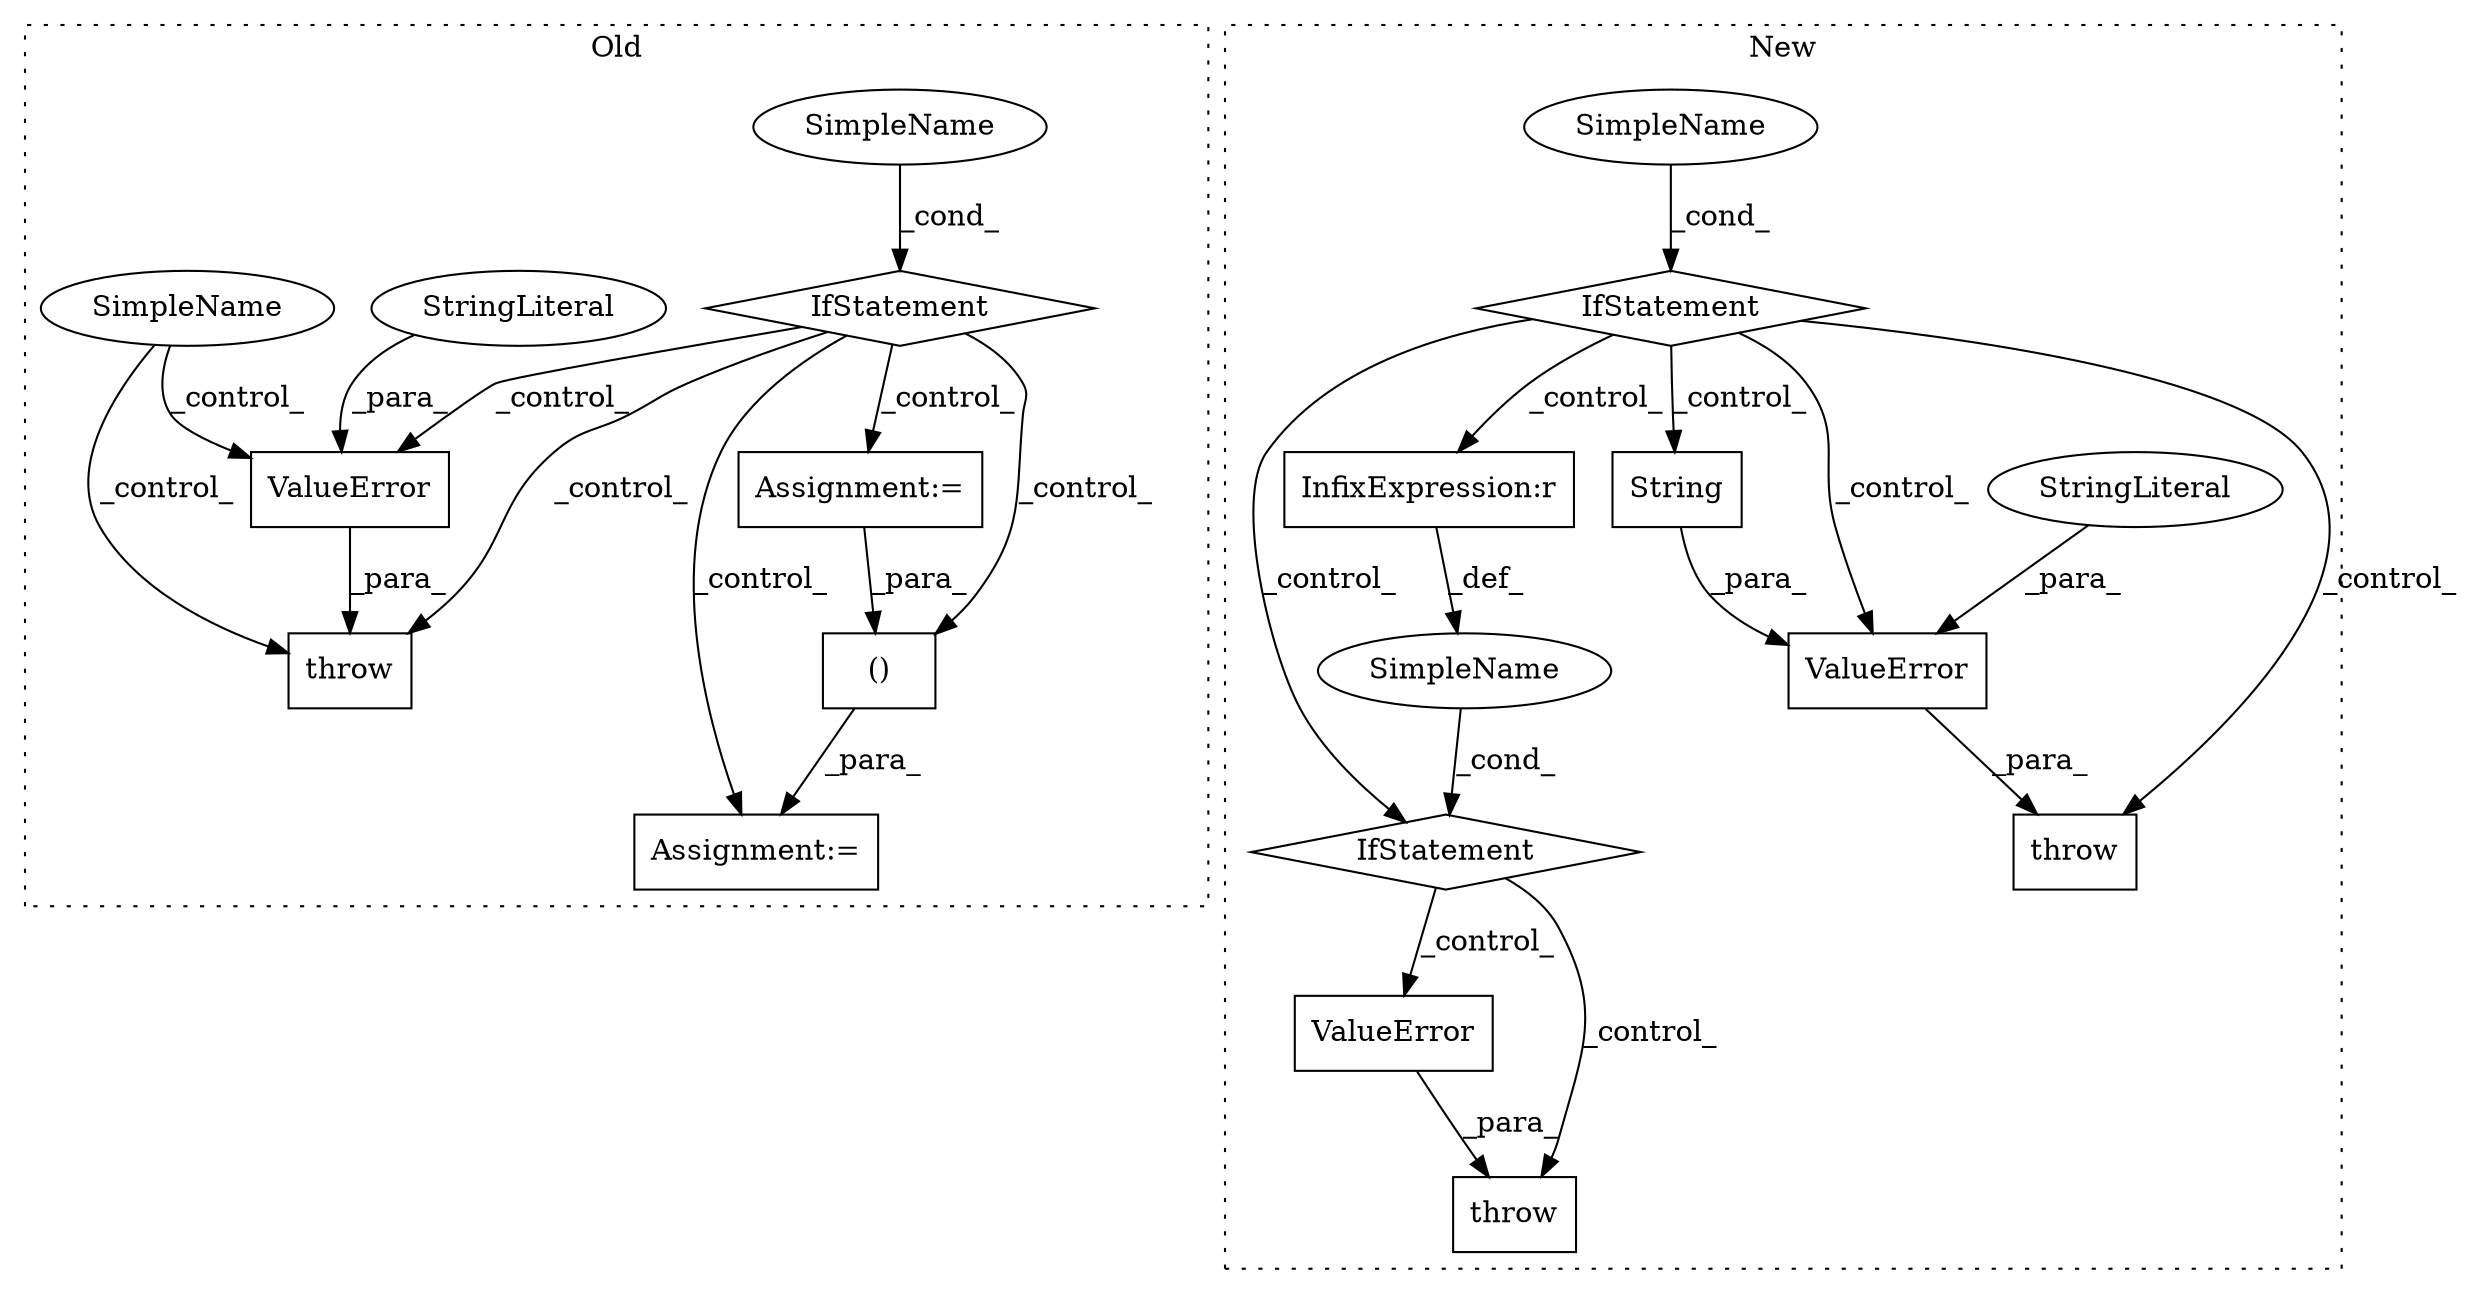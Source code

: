 digraph G {
subgraph cluster0 {
1 [label="throw" a="53" s="8033" l="6" shape="box"];
4 [label="ValueError" a="32" s="8039,8089" l="11,1" shape="box"];
5 [label="SimpleName" a="42" s="" l="" shape="ellipse"];
6 [label="IfStatement" a="25" s="7616,7656" l="4,2" shape="diamond"];
9 [label="Assignment:=" a="7" s="7711" l="8" shape="box"];
10 [label="StringLiteral" a="45" s="8050" l="22" shape="ellipse"];
14 [label="()" a="106" s="7719" l="85" shape="box"];
19 [label="SimpleName" a="42" s="" l="" shape="ellipse"];
20 [label="Assignment:=" a="7" s="7676" l="1" shape="box"];
label = "Old";
style="dotted";
}
subgraph cluster1 {
2 [label="ValueError" a="32" s="13849,13951" l="11,1" shape="box"];
3 [label="throw" a="53" s="13843" l="6" shape="box"];
7 [label="SimpleName" a="42" s="" l="" shape="ellipse"];
8 [label="IfStatement" a="25" s="13529,13553" l="4,2" shape="diamond"];
11 [label="SimpleName" a="42" s="" l="" shape="ellipse"];
12 [label="IfStatement" a="25" s="13796,13833" l="4,2" shape="diamond"];
13 [label="InfixExpression:r" a="27" s="13825" l="4" shape="box"];
15 [label="ValueError" a="32" s="13569,13671" l="11,1" shape="box"];
16 [label="StringLiteral" a="45" s="13580" l="71" shape="ellipse"];
17 [label="throw" a="53" s="13563" l="6" shape="box"];
18 [label="String" a="32" s="13652,13670" l="7,1" shape="box"];
label = "New";
style="dotted";
}
2 -> 3 [label="_para_"];
4 -> 1 [label="_para_"];
5 -> 6 [label="_cond_"];
6 -> 20 [label="_control_"];
6 -> 1 [label="_control_"];
6 -> 14 [label="_control_"];
6 -> 4 [label="_control_"];
6 -> 9 [label="_control_"];
7 -> 8 [label="_cond_"];
8 -> 12 [label="_control_"];
8 -> 13 [label="_control_"];
8 -> 17 [label="_control_"];
8 -> 15 [label="_control_"];
8 -> 18 [label="_control_"];
10 -> 4 [label="_para_"];
11 -> 12 [label="_cond_"];
12 -> 3 [label="_control_"];
12 -> 2 [label="_control_"];
13 -> 11 [label="_def_"];
14 -> 9 [label="_para_"];
15 -> 17 [label="_para_"];
16 -> 15 [label="_para_"];
18 -> 15 [label="_para_"];
19 -> 1 [label="_control_"];
19 -> 4 [label="_control_"];
20 -> 14 [label="_para_"];
}